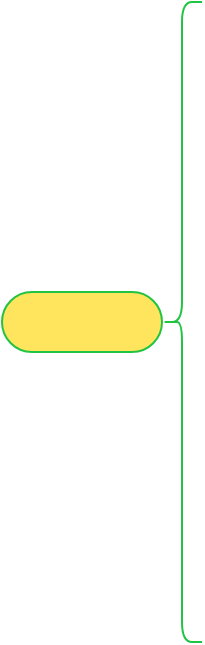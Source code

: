 <mxfile version="21.2.9" type="github" pages="2">
  <diagram id="7VpLgKUhUg1QOJvUB-86" name="第 1 页">
    <mxGraphModel dx="1434" dy="771" grid="1" gridSize="10" guides="1" tooltips="1" connect="1" arrows="1" fold="1" page="1" pageScale="1" pageWidth="827" pageHeight="1169" math="0" shadow="0">
      <root>
        <mxCell id="0" />
        <mxCell id="1" parent="0" />
        <mxCell id="woaN7mxJzFXpO-_uOvNb-15" value="" style="shape=curlyBracket;whiteSpace=wrap;html=1;rounded=1;labelPosition=left;verticalLabelPosition=middle;align=right;verticalAlign=middle;labelBackgroundColor=none;fillColor=#FFE45E;strokeColor=#21c442;fontColor=#5AA9E6;" vertex="1" parent="1">
          <mxGeometry x="130" y="250" width="20" height="320" as="geometry" />
        </mxCell>
        <mxCell id="woaN7mxJzFXpO-_uOvNb-18" value="" style="html=1;dashed=0;whiteSpace=wrap;shape=mxgraph.dfd.start;labelBackgroundColor=none;fillColor=#FFE45E;strokeColor=#21c442;fontColor=#5AA9E6;" vertex="1" parent="1">
          <mxGeometry x="50" y="395" width="80" height="30" as="geometry" />
        </mxCell>
      </root>
    </mxGraphModel>
  </diagram>
  <diagram id="zdjOievY-cPsa2ZSKp_x" name="Page-2">
    <mxGraphModel dx="1434" dy="771" grid="1" gridSize="10" guides="1" tooltips="1" connect="1" arrows="1" fold="1" page="1" pageScale="1" pageWidth="827" pageHeight="1169" math="0" shadow="0">
      <root>
        <mxCell id="0" />
        <mxCell id="1" parent="0" />
      </root>
    </mxGraphModel>
  </diagram>
</mxfile>
